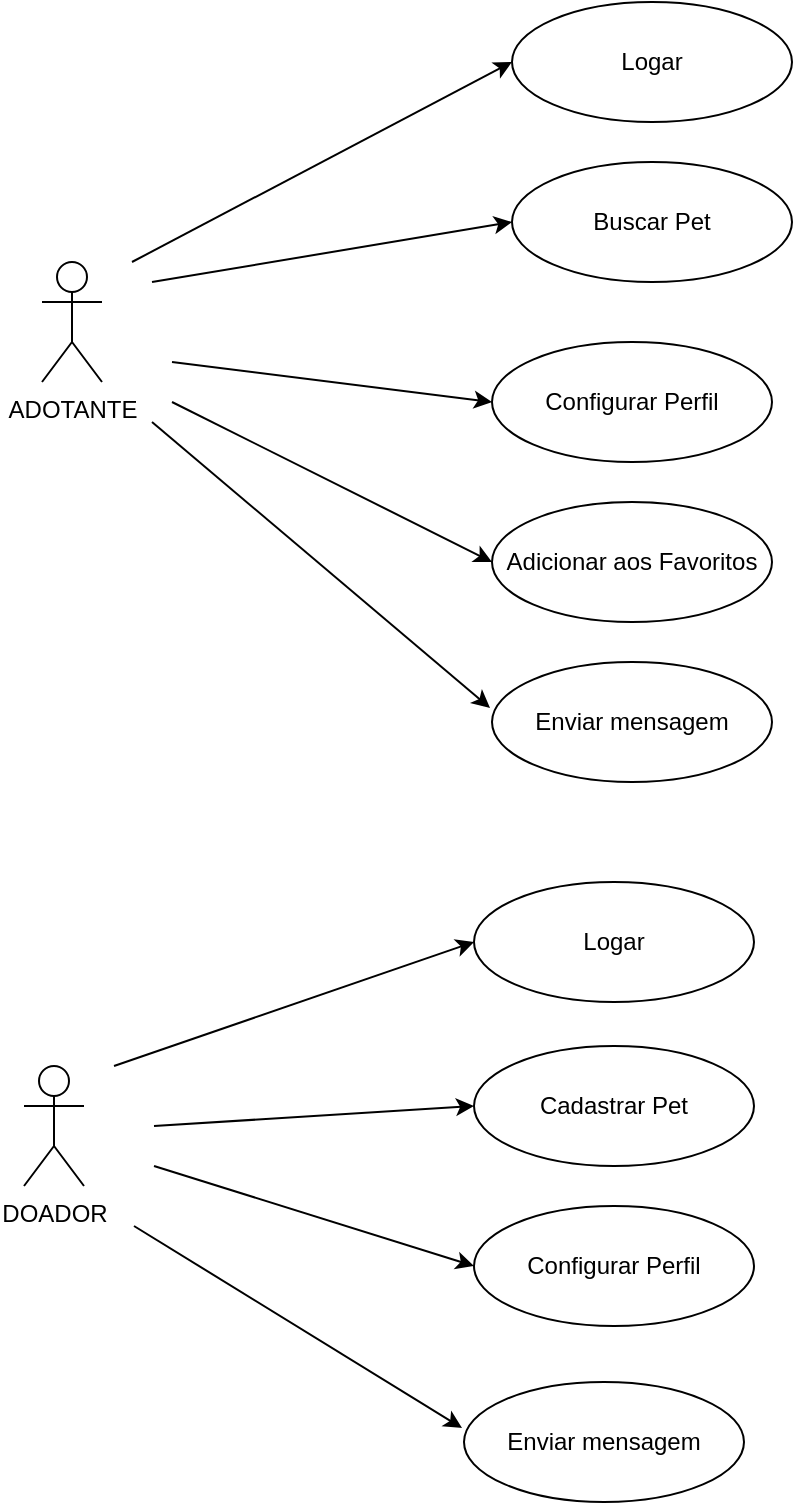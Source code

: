<mxfile version="10.6.6" type="github"><diagram id="b7IKxuHRr2_Voddetryc" name="Página-1"><mxGraphModel dx="2663" dy="1014" grid="1" gridSize="10" guides="1" tooltips="1" connect="1" arrows="1" fold="1" page="1" pageScale="1" pageWidth="827" pageHeight="1169" math="0" shadow="0"><root><mxCell id="0"/><mxCell id="1" parent="0"/><mxCell id="shlpxHYWHRnBp2qFNU5I-1" value="ADOTANTE" style="shape=umlActor;verticalLabelPosition=bottom;labelBackgroundColor=#ffffff;verticalAlign=top;html=1;outlineConnect=0;" parent="1" vertex="1"><mxGeometry x="-770" y="170" width="30" height="60" as="geometry"/></mxCell><mxCell id="shlpxHYWHRnBp2qFNU5I-4" value="Logar&lt;br&gt;" style="ellipse;whiteSpace=wrap;html=1;" parent="1" vertex="1"><mxGeometry x="-535" y="40" width="140" height="60" as="geometry"/></mxCell><mxCell id="shlpxHYWHRnBp2qFNU5I-5" value="Buscar Pet&lt;br&gt;" style="ellipse;whiteSpace=wrap;html=1;" parent="1" vertex="1"><mxGeometry x="-535" y="120" width="140" height="60" as="geometry"/></mxCell><mxCell id="shlpxHYWHRnBp2qFNU5I-7" value="Configurar Perfil&lt;br&gt;" style="ellipse;whiteSpace=wrap;html=1;" parent="1" vertex="1"><mxGeometry x="-545" y="210" width="140" height="60" as="geometry"/></mxCell><mxCell id="shlpxHYWHRnBp2qFNU5I-15" value="Adicionar aos Favoritos&lt;br&gt;" style="ellipse;whiteSpace=wrap;html=1;" parent="1" vertex="1"><mxGeometry x="-545" y="290" width="140" height="60" as="geometry"/></mxCell><mxCell id="shlpxHYWHRnBp2qFNU5I-16" value="Enviar mensagem" style="ellipse;whiteSpace=wrap;html=1;" parent="1" vertex="1"><mxGeometry x="-545" y="370" width="140" height="60" as="geometry"/></mxCell><mxCell id="shlpxHYWHRnBp2qFNU5I-23" value="" style="endArrow=classic;html=1;entryX=-0.007;entryY=0.383;entryDx=0;entryDy=0;entryPerimeter=0;" parent="1" edge="1" target="shlpxHYWHRnBp2qFNU5I-16"><mxGeometry width="50" height="50" relative="1" as="geometry"><mxPoint x="-715" y="250" as="sourcePoint"/><mxPoint x="-555" y="410" as="targetPoint"/></mxGeometry></mxCell><mxCell id="ISVNP2BsK-ZhtF6B-B8W-5" value="" style="endArrow=classic;html=1;strokeColor=#000000;entryX=0;entryY=0.5;entryDx=0;entryDy=0;" edge="1" parent="1" target="shlpxHYWHRnBp2qFNU5I-4"><mxGeometry width="50" height="50" relative="1" as="geometry"><mxPoint x="-725" y="170" as="sourcePoint"/><mxPoint x="-549" y="30" as="targetPoint"/></mxGeometry></mxCell><mxCell id="ISVNP2BsK-ZhtF6B-B8W-6" value="" style="endArrow=classic;html=1;strokeColor=#000000;entryX=0;entryY=0.5;entryDx=0;entryDy=0;" edge="1" parent="1" target="shlpxHYWHRnBp2qFNU5I-5"><mxGeometry width="50" height="50" relative="1" as="geometry"><mxPoint x="-715" y="180" as="sourcePoint"/><mxPoint x="-555" y="110" as="targetPoint"/></mxGeometry></mxCell><mxCell id="ISVNP2BsK-ZhtF6B-B8W-7" value="" style="endArrow=classic;html=1;strokeColor=#000000;entryX=0;entryY=0.5;entryDx=0;entryDy=0;" edge="1" parent="1" target="shlpxHYWHRnBp2qFNU5I-7"><mxGeometry width="50" height="50" relative="1" as="geometry"><mxPoint x="-705" y="220" as="sourcePoint"/><mxPoint x="-735" y="480" as="targetPoint"/></mxGeometry></mxCell><mxCell id="ISVNP2BsK-ZhtF6B-B8W-8" value="" style="endArrow=classic;html=1;strokeColor=#000000;entryX=0;entryY=0.5;entryDx=0;entryDy=0;" edge="1" parent="1" target="shlpxHYWHRnBp2qFNU5I-15"><mxGeometry width="50" height="50" relative="1" as="geometry"><mxPoint x="-705" y="240" as="sourcePoint"/><mxPoint x="-735" y="480" as="targetPoint"/></mxGeometry></mxCell><mxCell id="ISVNP2BsK-ZhtF6B-B8W-9" value="DOADOR" style="shape=umlActor;verticalLabelPosition=bottom;labelBackgroundColor=#ffffff;verticalAlign=top;html=1;outlineConnect=0;" vertex="1" parent="1"><mxGeometry x="-779" y="572" width="30" height="60" as="geometry"/></mxCell><mxCell id="ISVNP2BsK-ZhtF6B-B8W-10" value="Logar&lt;br&gt;" style="ellipse;whiteSpace=wrap;html=1;" vertex="1" parent="1"><mxGeometry x="-554" y="480" width="140" height="60" as="geometry"/></mxCell><mxCell id="ISVNP2BsK-ZhtF6B-B8W-12" value="Cadastrar Pet&lt;br&gt;" style="ellipse;whiteSpace=wrap;html=1;" vertex="1" parent="1"><mxGeometry x="-554" y="562" width="140" height="60" as="geometry"/></mxCell><mxCell id="ISVNP2BsK-ZhtF6B-B8W-13" value="Configurar Perfil&lt;br&gt;" style="ellipse;whiteSpace=wrap;html=1;" vertex="1" parent="1"><mxGeometry x="-554" y="642" width="140" height="60" as="geometry"/></mxCell><mxCell id="ISVNP2BsK-ZhtF6B-B8W-14" value="" style="endArrow=classic;html=1;entryX=0;entryY=0.5;entryDx=0;entryDy=0;" edge="1" target="ISVNP2BsK-ZhtF6B-B8W-12" parent="1"><mxGeometry width="50" height="50" relative="1" as="geometry"><mxPoint x="-714" y="602" as="sourcePoint"/><mxPoint x="-566" y="592" as="targetPoint"/></mxGeometry></mxCell><mxCell id="ISVNP2BsK-ZhtF6B-B8W-16" value="Enviar mensagem" style="ellipse;whiteSpace=wrap;html=1;" vertex="1" parent="1"><mxGeometry x="-559" y="730" width="140" height="60" as="geometry"/></mxCell><mxCell id="ISVNP2BsK-ZhtF6B-B8W-17" value="" style="endArrow=classic;html=1;entryX=-0.007;entryY=0.383;entryDx=0;entryDy=0;entryPerimeter=0;" edge="1" target="ISVNP2BsK-ZhtF6B-B8W-16" parent="1"><mxGeometry width="50" height="50" relative="1" as="geometry"><mxPoint x="-724" y="652" as="sourcePoint"/><mxPoint x="-564" y="812" as="targetPoint"/></mxGeometry></mxCell><mxCell id="ISVNP2BsK-ZhtF6B-B8W-18" value="" style="endArrow=classic;html=1;strokeColor=#000000;entryX=0;entryY=0.5;entryDx=0;entryDy=0;" edge="1" target="ISVNP2BsK-ZhtF6B-B8W-10" parent="1"><mxGeometry width="50" height="50" relative="1" as="geometry"><mxPoint x="-734" y="572" as="sourcePoint"/><mxPoint x="-558" y="432" as="targetPoint"/></mxGeometry></mxCell><mxCell id="ISVNP2BsK-ZhtF6B-B8W-20" value="" style="endArrow=classic;html=1;strokeColor=#000000;entryX=0;entryY=0.5;entryDx=0;entryDy=0;" edge="1" target="ISVNP2BsK-ZhtF6B-B8W-13" parent="1"><mxGeometry width="50" height="50" relative="1" as="geometry"><mxPoint x="-714" y="622" as="sourcePoint"/><mxPoint x="-744" y="882" as="targetPoint"/></mxGeometry></mxCell></root></mxGraphModel></diagram></mxfile>